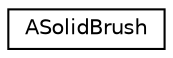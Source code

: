digraph "Graphical Class Hierarchy"
{
 // LATEX_PDF_SIZE
  edge [fontname="Helvetica",fontsize="10",labelfontname="Helvetica",labelfontsize="10"];
  node [fontname="Helvetica",fontsize="10",shape=record];
  rankdir="LR";
  Node0 [label="ASolidBrush",height=0.2,width=0.4,color="black", fillcolor="white", style="filled",URL="$structASolidBrush.html",tooltip=" "];
}
